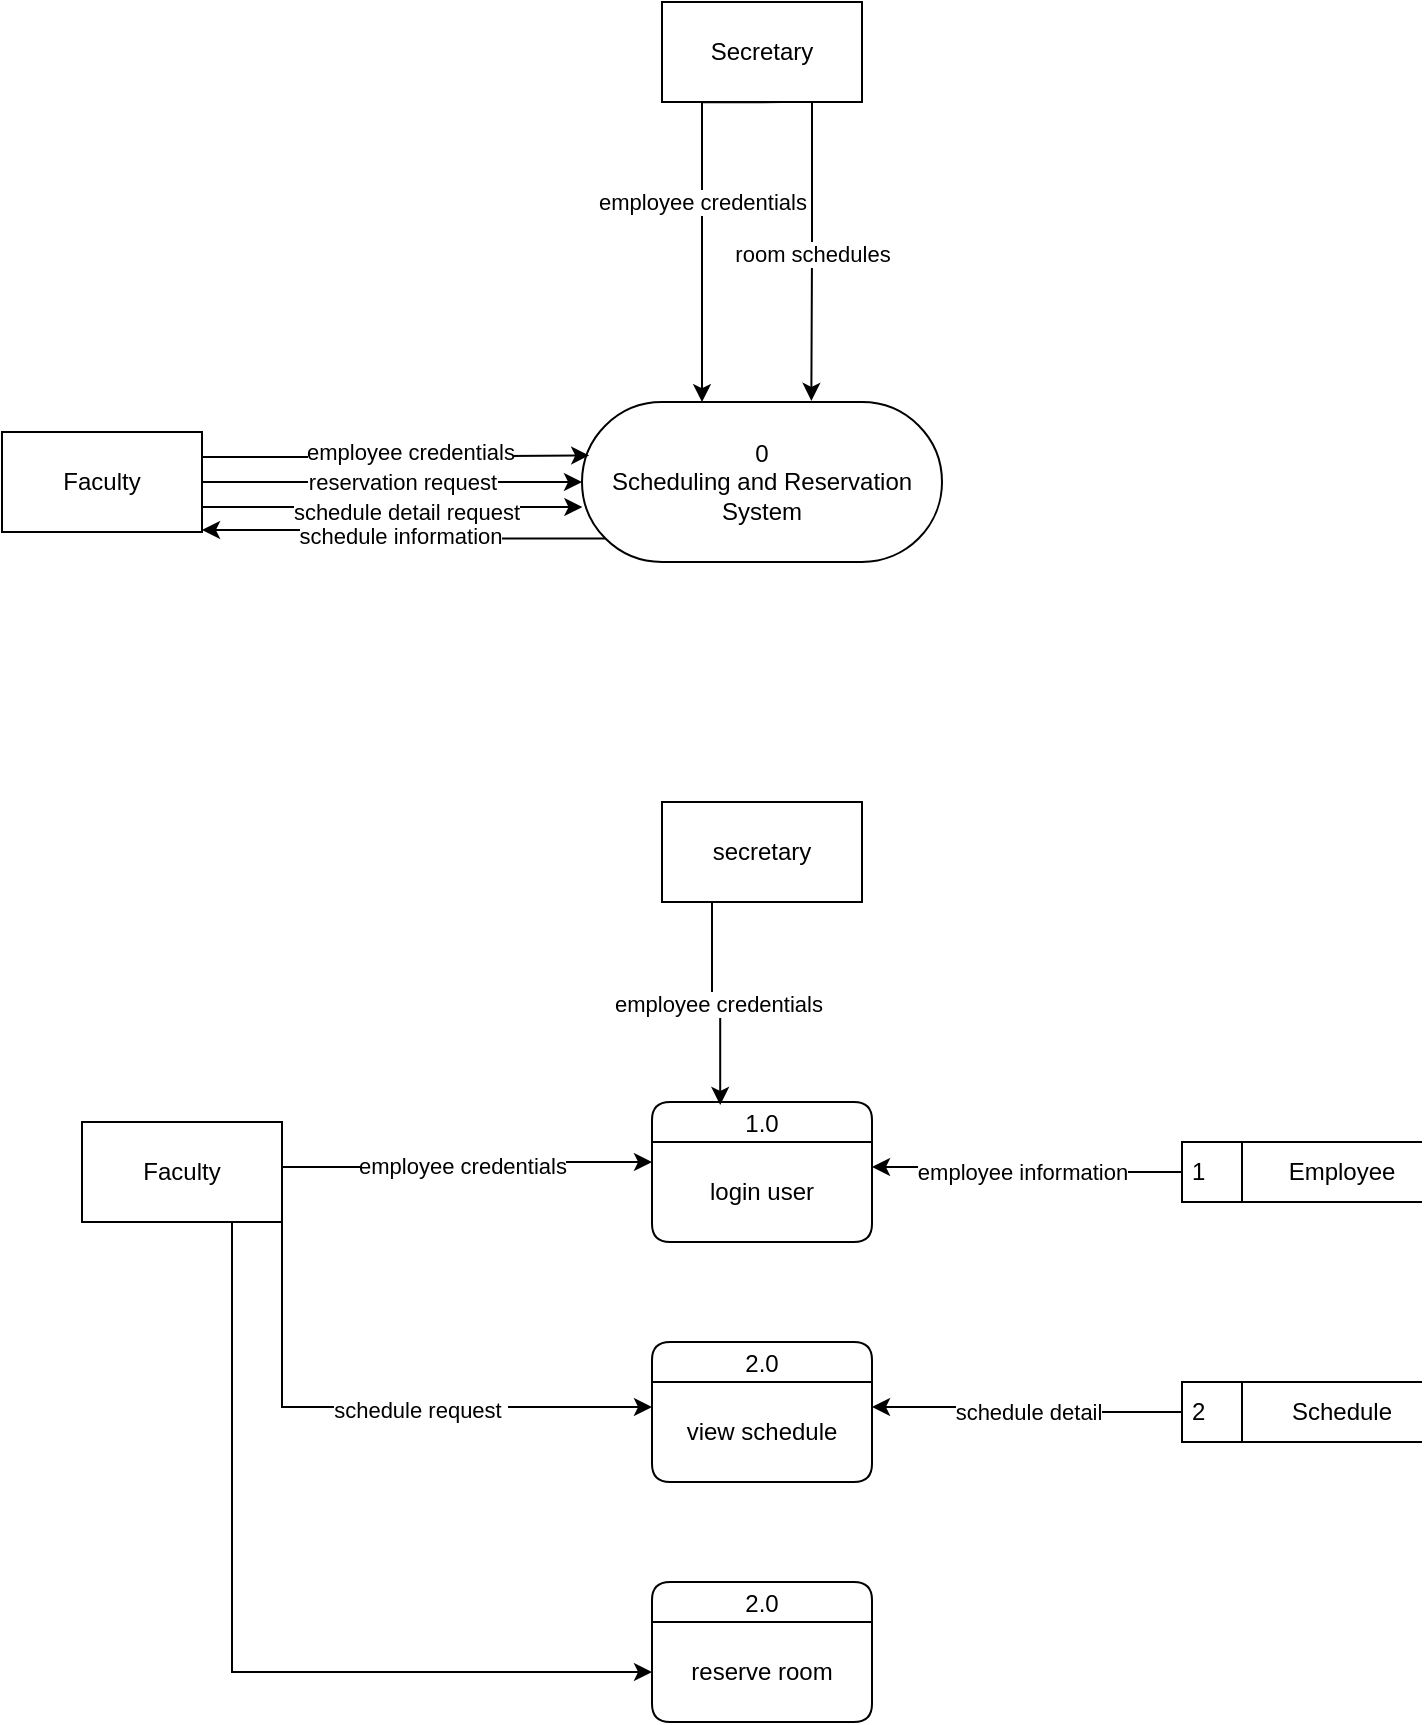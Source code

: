 <mxfile version="22.1.3" type="github">
  <diagram name="Page-1" id="ZSxHzyD2I87OIuJ_c9HW">
    <mxGraphModel dx="1222" dy="1752" grid="1" gridSize="10" guides="1" tooltips="1" connect="1" arrows="1" fold="1" page="1" pageScale="1" pageWidth="850" pageHeight="1100" math="0" shadow="0">
      <root>
        <mxCell id="0" />
        <mxCell id="1" parent="0" />
        <mxCell id="xQGyqwbRE91OUpETnVlU-1" value="0&lt;br&gt;Scheduling and Reservation System" style="html=1;dashed=0;whiteSpace=wrap;shape=mxgraph.dfd.start;" vertex="1" parent="1">
          <mxGeometry x="300" y="150" width="180" height="80" as="geometry" />
        </mxCell>
        <mxCell id="xQGyqwbRE91OUpETnVlU-9" value="Faculty" style="html=1;dashed=0;whiteSpace=wrap;" vertex="1" parent="1">
          <mxGeometry x="10" y="165" width="100" height="50" as="geometry" />
        </mxCell>
        <mxCell id="xQGyqwbRE91OUpETnVlU-11" style="edgeStyle=orthogonalEdgeStyle;rounded=0;orthogonalLoop=1;jettySize=auto;html=1;exitX=0.5;exitY=1;exitDx=0;exitDy=0;" edge="1" parent="1">
          <mxGeometry relative="1" as="geometry">
            <mxPoint x="400.0" y="0.06" as="sourcePoint" />
            <mxPoint x="360.0" y="150.06" as="targetPoint" />
            <Array as="points">
              <mxPoint x="360" y="0.06" />
            </Array>
          </mxGeometry>
        </mxCell>
        <mxCell id="xQGyqwbRE91OUpETnVlU-16" value="employee credentials" style="edgeLabel;html=1;align=center;verticalAlign=middle;resizable=0;points=[];" vertex="1" connectable="0" parent="xQGyqwbRE91OUpETnVlU-11">
          <mxGeometry x="-0.317" y="1" relative="1" as="geometry">
            <mxPoint x="-1" y="25" as="offset" />
          </mxGeometry>
        </mxCell>
        <mxCell id="xQGyqwbRE91OUpETnVlU-10" value="Secretary" style="html=1;dashed=0;whiteSpace=wrap;" vertex="1" parent="1">
          <mxGeometry x="340" y="-50" width="100" height="50" as="geometry" />
        </mxCell>
        <mxCell id="xQGyqwbRE91OUpETnVlU-12" style="edgeStyle=orthogonalEdgeStyle;rounded=0;orthogonalLoop=1;jettySize=auto;html=1;exitX=1;exitY=0.5;exitDx=0;exitDy=0;entryX=0;entryY=0.5;entryDx=0;entryDy=0;entryPerimeter=0;" edge="1" parent="1" source="xQGyqwbRE91OUpETnVlU-9" target="xQGyqwbRE91OUpETnVlU-1">
          <mxGeometry relative="1" as="geometry" />
        </mxCell>
        <mxCell id="xQGyqwbRE91OUpETnVlU-13" value="reservation request" style="edgeLabel;html=1;align=center;verticalAlign=middle;resizable=0;points=[];" vertex="1" connectable="0" parent="xQGyqwbRE91OUpETnVlU-12">
          <mxGeometry x="0.157" y="-1" relative="1" as="geometry">
            <mxPoint x="-10" y="-1" as="offset" />
          </mxGeometry>
        </mxCell>
        <mxCell id="xQGyqwbRE91OUpETnVlU-14" style="edgeStyle=orthogonalEdgeStyle;rounded=0;orthogonalLoop=1;jettySize=auto;html=1;exitX=1;exitY=0.25;exitDx=0;exitDy=0;entryX=0.02;entryY=0.334;entryDx=0;entryDy=0;entryPerimeter=0;" edge="1" parent="1" source="xQGyqwbRE91OUpETnVlU-9" target="xQGyqwbRE91OUpETnVlU-1">
          <mxGeometry relative="1" as="geometry" />
        </mxCell>
        <mxCell id="xQGyqwbRE91OUpETnVlU-15" value="employee credentials" style="edgeLabel;html=1;align=center;verticalAlign=middle;resizable=0;points=[];" vertex="1" connectable="0" parent="xQGyqwbRE91OUpETnVlU-14">
          <mxGeometry x="0.077" y="2" relative="1" as="geometry">
            <mxPoint as="offset" />
          </mxGeometry>
        </mxCell>
        <mxCell id="xQGyqwbRE91OUpETnVlU-18" style="edgeStyle=orthogonalEdgeStyle;rounded=0;orthogonalLoop=1;jettySize=auto;html=1;exitX=1;exitY=0.75;exitDx=0;exitDy=0;entryX=0.001;entryY=0.657;entryDx=0;entryDy=0;entryPerimeter=0;" edge="1" parent="1" source="xQGyqwbRE91OUpETnVlU-9" target="xQGyqwbRE91OUpETnVlU-1">
          <mxGeometry relative="1" as="geometry" />
        </mxCell>
        <mxCell id="xQGyqwbRE91OUpETnVlU-21" value="schedule detail request" style="edgeLabel;html=1;align=center;verticalAlign=middle;resizable=0;points=[];" vertex="1" connectable="0" parent="xQGyqwbRE91OUpETnVlU-18">
          <mxGeometry x="0.065" y="-2" relative="1" as="geometry">
            <mxPoint as="offset" />
          </mxGeometry>
        </mxCell>
        <mxCell id="xQGyqwbRE91OUpETnVlU-24" style="edgeStyle=orthogonalEdgeStyle;rounded=0;orthogonalLoop=1;jettySize=auto;html=1;exitX=0;exitY=0;exitDx=11.72;exitDy=68.28;exitPerimeter=0;" edge="1" parent="1" source="xQGyqwbRE91OUpETnVlU-1">
          <mxGeometry relative="1" as="geometry">
            <mxPoint x="110" y="214" as="targetPoint" />
            <Array as="points">
              <mxPoint x="210" y="218" />
              <mxPoint x="210" y="214" />
            </Array>
          </mxGeometry>
        </mxCell>
        <mxCell id="xQGyqwbRE91OUpETnVlU-26" value="schedule information" style="edgeLabel;html=1;align=center;verticalAlign=middle;resizable=0;points=[];" vertex="1" connectable="0" parent="xQGyqwbRE91OUpETnVlU-24">
          <mxGeometry x="0.037" y="3" relative="1" as="geometry">
            <mxPoint as="offset" />
          </mxGeometry>
        </mxCell>
        <mxCell id="xQGyqwbRE91OUpETnVlU-27" style="edgeStyle=orthogonalEdgeStyle;rounded=0;orthogonalLoop=1;jettySize=auto;html=1;exitX=0.75;exitY=1;exitDx=0;exitDy=0;entryX=0.637;entryY=-0.007;entryDx=0;entryDy=0;entryPerimeter=0;" edge="1" parent="1" source="xQGyqwbRE91OUpETnVlU-10" target="xQGyqwbRE91OUpETnVlU-1">
          <mxGeometry relative="1" as="geometry" />
        </mxCell>
        <mxCell id="xQGyqwbRE91OUpETnVlU-30" value="room schedules" style="edgeLabel;html=1;align=center;verticalAlign=middle;resizable=0;points=[];" vertex="1" connectable="0" parent="xQGyqwbRE91OUpETnVlU-27">
          <mxGeometry x="0.018" relative="1" as="geometry">
            <mxPoint as="offset" />
          </mxGeometry>
        </mxCell>
        <mxCell id="xQGyqwbRE91OUpETnVlU-36" style="edgeStyle=orthogonalEdgeStyle;rounded=0;orthogonalLoop=1;jettySize=auto;html=1;exitX=1;exitY=1;exitDx=0;exitDy=0;entryX=0;entryY=0.75;entryDx=0;entryDy=0;" edge="1" parent="1">
          <mxGeometry relative="1" as="geometry">
            <mxPoint x="150" y="532.5" as="sourcePoint" />
            <mxPoint x="335" y="530" as="targetPoint" />
            <Array as="points">
              <mxPoint x="243" y="532.5" />
              <mxPoint x="243" y="530.5" />
            </Array>
          </mxGeometry>
        </mxCell>
        <mxCell id="xQGyqwbRE91OUpETnVlU-37" value="employee credentials" style="edgeLabel;html=1;align=center;verticalAlign=middle;resizable=0;points=[];" vertex="1" connectable="0" parent="xQGyqwbRE91OUpETnVlU-36">
          <mxGeometry x="-0.038" y="1" relative="1" as="geometry">
            <mxPoint as="offset" />
          </mxGeometry>
        </mxCell>
        <mxCell id="xQGyqwbRE91OUpETnVlU-55" style="edgeStyle=orthogonalEdgeStyle;rounded=0;orthogonalLoop=1;jettySize=auto;html=1;exitX=1;exitY=1;exitDx=0;exitDy=0;entryX=0;entryY=0.25;entryDx=0;entryDy=0;" edge="1" parent="1" source="xQGyqwbRE91OUpETnVlU-31" target="xQGyqwbRE91OUpETnVlU-50">
          <mxGeometry relative="1" as="geometry" />
        </mxCell>
        <mxCell id="xQGyqwbRE91OUpETnVlU-56" value="schedule request&amp;nbsp;" style="edgeLabel;html=1;align=center;verticalAlign=middle;resizable=0;points=[];" vertex="1" connectable="0" parent="xQGyqwbRE91OUpETnVlU-55">
          <mxGeometry x="0.162" relative="1" as="geometry">
            <mxPoint y="1" as="offset" />
          </mxGeometry>
        </mxCell>
        <mxCell id="xQGyqwbRE91OUpETnVlU-67" style="edgeStyle=orthogonalEdgeStyle;rounded=0;orthogonalLoop=1;jettySize=auto;html=1;exitX=0.75;exitY=1;exitDx=0;exitDy=0;entryX=0;entryY=0.5;entryDx=0;entryDy=0;" edge="1" parent="1" source="xQGyqwbRE91OUpETnVlU-31" target="xQGyqwbRE91OUpETnVlU-64">
          <mxGeometry relative="1" as="geometry" />
        </mxCell>
        <mxCell id="xQGyqwbRE91OUpETnVlU-31" value="Faculty" style="html=1;dashed=0;whiteSpace=wrap;" vertex="1" parent="1">
          <mxGeometry x="50" y="510" width="100" height="50" as="geometry" />
        </mxCell>
        <mxCell id="xQGyqwbRE91OUpETnVlU-32" value="1.0" style="swimlane;fontStyle=0;childLayout=stackLayout;horizontal=1;startSize=20;fillColor=#ffffff;horizontalStack=0;resizeParent=1;resizeParentMax=0;resizeLast=0;collapsible=0;marginBottom=0;swimlaneFillColor=#ffffff;rounded=1;shadow=0;glass=0;swimlaneLine=1;" vertex="1" parent="1">
          <mxGeometry x="335" y="500" width="110" height="70" as="geometry" />
        </mxCell>
        <mxCell id="xQGyqwbRE91OUpETnVlU-33" value="login user" style="text;strokeColor=none;align=center;fillColor=none;html=1;verticalAlign=middle;whiteSpace=wrap;rounded=0;" vertex="1" parent="xQGyqwbRE91OUpETnVlU-32">
          <mxGeometry y="20" width="110" height="50" as="geometry" />
        </mxCell>
        <mxCell id="xQGyqwbRE91OUpETnVlU-34" value="secretary" style="html=1;dashed=0;whiteSpace=wrap;" vertex="1" parent="1">
          <mxGeometry x="340" y="350" width="100" height="50" as="geometry" />
        </mxCell>
        <mxCell id="xQGyqwbRE91OUpETnVlU-38" style="edgeStyle=orthogonalEdgeStyle;rounded=0;orthogonalLoop=1;jettySize=auto;html=1;exitX=0.25;exitY=1;exitDx=0;exitDy=0;entryX=0.31;entryY=0.021;entryDx=0;entryDy=0;entryPerimeter=0;" edge="1" parent="1" source="xQGyqwbRE91OUpETnVlU-34" target="xQGyqwbRE91OUpETnVlU-32">
          <mxGeometry relative="1" as="geometry" />
        </mxCell>
        <mxCell id="xQGyqwbRE91OUpETnVlU-39" value="employee credentials" style="edgeLabel;html=1;align=center;verticalAlign=middle;resizable=0;points=[];" vertex="1" connectable="0" parent="xQGyqwbRE91OUpETnVlU-38">
          <mxGeometry x="0.007" y="-1" relative="1" as="geometry">
            <mxPoint as="offset" />
          </mxGeometry>
        </mxCell>
        <mxCell id="xQGyqwbRE91OUpETnVlU-59" style="edgeStyle=orthogonalEdgeStyle;rounded=0;orthogonalLoop=1;jettySize=auto;html=1;exitX=0;exitY=0.5;exitDx=0;exitDy=0;entryX=1;entryY=0.25;entryDx=0;entryDy=0;" edge="1" parent="1" source="xQGyqwbRE91OUpETnVlU-40" target="xQGyqwbRE91OUpETnVlU-33">
          <mxGeometry relative="1" as="geometry" />
        </mxCell>
        <mxCell id="xQGyqwbRE91OUpETnVlU-60" value="employee information" style="edgeLabel;html=1;align=center;verticalAlign=middle;resizable=0;points=[];" vertex="1" connectable="0" parent="xQGyqwbRE91OUpETnVlU-59">
          <mxGeometry x="0.148" y="2" relative="1" as="geometry">
            <mxPoint x="8" as="offset" />
          </mxGeometry>
        </mxCell>
        <mxCell id="xQGyqwbRE91OUpETnVlU-40" value="1" style="html=1;dashed=0;whiteSpace=wrap;shape=mxgraph.dfd.dataStoreID;align=left;spacingLeft=3;points=[[0,0],[0.5,0],[1,0],[0,0.5],[1,0.5],[0,1],[0.5,1],[1,1]];" vertex="1" parent="1">
          <mxGeometry x="600" y="520" width="120" height="30" as="geometry" />
        </mxCell>
        <mxCell id="xQGyqwbRE91OUpETnVlU-41" value="Employee" style="text;strokeColor=none;align=center;fillColor=none;html=1;verticalAlign=middle;whiteSpace=wrap;rounded=0;" vertex="1" parent="1">
          <mxGeometry x="650" y="520" width="60" height="30" as="geometry" />
        </mxCell>
        <mxCell id="xQGyqwbRE91OUpETnVlU-49" value="2.0" style="swimlane;fontStyle=0;childLayout=stackLayout;horizontal=1;startSize=20;fillColor=#ffffff;horizontalStack=0;resizeParent=1;resizeParentMax=0;resizeLast=0;collapsible=0;marginBottom=0;swimlaneFillColor=#ffffff;rounded=1;shadow=0;glass=0;swimlaneLine=1;" vertex="1" parent="1">
          <mxGeometry x="335" y="620" width="110" height="70" as="geometry" />
        </mxCell>
        <mxCell id="xQGyqwbRE91OUpETnVlU-50" value="view schedule" style="text;strokeColor=none;align=center;fillColor=none;html=1;verticalAlign=middle;whiteSpace=wrap;rounded=0;" vertex="1" parent="xQGyqwbRE91OUpETnVlU-49">
          <mxGeometry y="20" width="110" height="50" as="geometry" />
        </mxCell>
        <mxCell id="xQGyqwbRE91OUpETnVlU-61" style="edgeStyle=orthogonalEdgeStyle;rounded=0;orthogonalLoop=1;jettySize=auto;html=1;exitX=0;exitY=0.5;exitDx=0;exitDy=0;entryX=1;entryY=0.25;entryDx=0;entryDy=0;" edge="1" parent="1" source="xQGyqwbRE91OUpETnVlU-57" target="xQGyqwbRE91OUpETnVlU-50">
          <mxGeometry relative="1" as="geometry" />
        </mxCell>
        <mxCell id="xQGyqwbRE91OUpETnVlU-62" value="schedule detail" style="edgeLabel;html=1;align=center;verticalAlign=middle;resizable=0;points=[];" vertex="1" connectable="0" parent="xQGyqwbRE91OUpETnVlU-61">
          <mxGeometry x="-0.013" relative="1" as="geometry">
            <mxPoint as="offset" />
          </mxGeometry>
        </mxCell>
        <mxCell id="xQGyqwbRE91OUpETnVlU-57" value="2" style="html=1;dashed=0;whiteSpace=wrap;shape=mxgraph.dfd.dataStoreID;align=left;spacingLeft=3;points=[[0,0],[0.5,0],[1,0],[0,0.5],[1,0.5],[0,1],[0.5,1],[1,1]];" vertex="1" parent="1">
          <mxGeometry x="600" y="640" width="120" height="30" as="geometry" />
        </mxCell>
        <mxCell id="xQGyqwbRE91OUpETnVlU-58" value="Schedule" style="text;strokeColor=none;align=center;fillColor=none;html=1;verticalAlign=middle;whiteSpace=wrap;rounded=0;" vertex="1" parent="1">
          <mxGeometry x="650" y="640" width="60" height="30" as="geometry" />
        </mxCell>
        <mxCell id="xQGyqwbRE91OUpETnVlU-63" value="2.0" style="swimlane;fontStyle=0;childLayout=stackLayout;horizontal=1;startSize=20;fillColor=#ffffff;horizontalStack=0;resizeParent=1;resizeParentMax=0;resizeLast=0;collapsible=0;marginBottom=0;swimlaneFillColor=#ffffff;rounded=1;shadow=0;glass=0;swimlaneLine=1;" vertex="1" parent="1">
          <mxGeometry x="335" y="740" width="110" height="70" as="geometry" />
        </mxCell>
        <mxCell id="xQGyqwbRE91OUpETnVlU-64" value="reserve room" style="text;strokeColor=none;align=center;fillColor=none;html=1;verticalAlign=middle;whiteSpace=wrap;rounded=0;" vertex="1" parent="xQGyqwbRE91OUpETnVlU-63">
          <mxGeometry y="20" width="110" height="50" as="geometry" />
        </mxCell>
      </root>
    </mxGraphModel>
  </diagram>
</mxfile>
